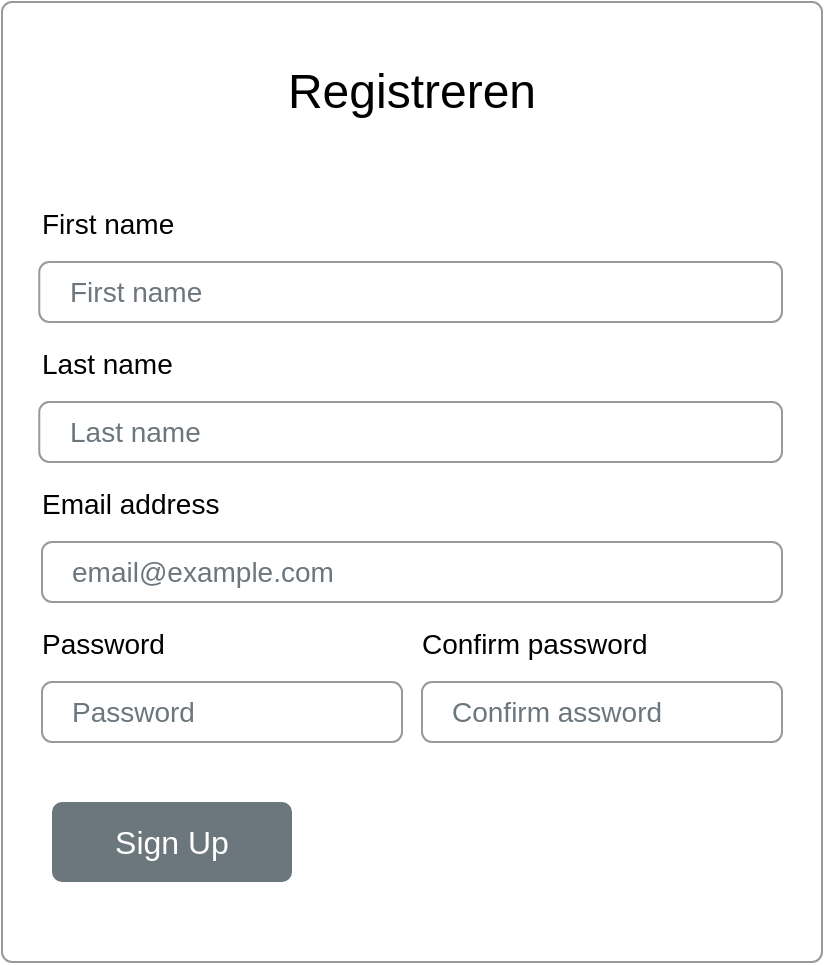 <mxfile version="15.4.0" type="github" pages="3">
  <diagram id="yf2nCXdOZgsfuE43VRPK" name="registreren">
    <mxGraphModel dx="1009" dy="626" grid="1" gridSize="10" guides="1" tooltips="1" connect="1" arrows="1" fold="1" page="1" pageScale="1" pageWidth="200" pageHeight="200" math="0" shadow="0">
      <root>
        <mxCell id="6iT8Z1Q4oTUnFoP1gFad-0" />
        <mxCell id="6iT8Z1Q4oTUnFoP1gFad-1" parent="6iT8Z1Q4oTUnFoP1gFad-0" />
        <mxCell id="6iT8Z1Q4oTUnFoP1gFad-70" value="" style="html=1;shadow=0;dashed=0;shape=mxgraph.bootstrap.rrect;rSize=5;fillColor=#ffffff;strokeColor=#999999;" vertex="1" parent="6iT8Z1Q4oTUnFoP1gFad-1">
          <mxGeometry x="295" y="60" width="410" height="480" as="geometry" />
        </mxCell>
        <mxCell id="6iT8Z1Q4oTUnFoP1gFad-71" value="Email address" style="fillColor=none;strokeColor=none;align=left;spacing=20;fontSize=14;" vertex="1" parent="6iT8Z1Q4oTUnFoP1gFad-70">
          <mxGeometry width="220" height="40" relative="1" as="geometry">
            <mxPoint y="230" as="offset" />
          </mxGeometry>
        </mxCell>
        <mxCell id="6iT8Z1Q4oTUnFoP1gFad-72" value="email@example.com" style="html=1;shadow=0;dashed=0;shape=mxgraph.bootstrap.rrect;rSize=5;fillColor=none;strokeColor=#999999;align=left;spacing=15;fontSize=14;fontColor=#6C767D;" vertex="1" parent="6iT8Z1Q4oTUnFoP1gFad-70">
          <mxGeometry width="370" height="30" relative="1" as="geometry">
            <mxPoint x="20" y="270" as="offset" />
          </mxGeometry>
        </mxCell>
        <mxCell id="6iT8Z1Q4oTUnFoP1gFad-73" value="Password" style="fillColor=none;strokeColor=none;align=left;spacing=20;fontSize=14;" vertex="1" parent="6iT8Z1Q4oTUnFoP1gFad-70">
          <mxGeometry width="220" height="40" relative="1" as="geometry">
            <mxPoint y="300" as="offset" />
          </mxGeometry>
        </mxCell>
        <mxCell id="6iT8Z1Q4oTUnFoP1gFad-74" value="Password" style="html=1;shadow=0;dashed=0;shape=mxgraph.bootstrap.rrect;rSize=5;fillColor=none;strokeColor=#999999;align=left;spacing=15;fontSize=14;fontColor=#6C767D;" vertex="1" parent="6iT8Z1Q4oTUnFoP1gFad-70">
          <mxGeometry width="180" height="30" relative="1" as="geometry">
            <mxPoint x="20" y="340" as="offset" />
          </mxGeometry>
        </mxCell>
        <mxCell id="6iT8Z1Q4oTUnFoP1gFad-79" value="First name" style="fillColor=none;strokeColor=none;align=left;spacing=20;fontSize=14;" vertex="1" parent="6iT8Z1Q4oTUnFoP1gFad-70">
          <mxGeometry y="90" width="410" height="40" as="geometry" />
        </mxCell>
        <mxCell id="6iT8Z1Q4oTUnFoP1gFad-80" value="First name" style="html=1;shadow=0;dashed=0;shape=mxgraph.bootstrap.rrect;rSize=5;fillColor=none;strokeColor=#999999;align=left;spacing=15;fontSize=14;fontColor=#6C767D;" vertex="1" parent="6iT8Z1Q4oTUnFoP1gFad-70">
          <mxGeometry x="18.64" y="130" width="371.36" height="30" as="geometry" />
        </mxCell>
        <mxCell id="6iT8Z1Q4oTUnFoP1gFad-81" value="Last name" style="fillColor=none;strokeColor=none;align=left;spacing=20;fontSize=14;" vertex="1" parent="6iT8Z1Q4oTUnFoP1gFad-70">
          <mxGeometry y="160" width="410" height="40" as="geometry" />
        </mxCell>
        <mxCell id="6iT8Z1Q4oTUnFoP1gFad-82" value="Last name" style="html=1;shadow=0;dashed=0;shape=mxgraph.bootstrap.rrect;rSize=5;fillColor=none;strokeColor=#999999;align=left;spacing=15;fontSize=14;fontColor=#6C767D;" vertex="1" parent="6iT8Z1Q4oTUnFoP1gFad-70">
          <mxGeometry x="18.64" y="200" width="371.36" height="30" as="geometry" />
        </mxCell>
        <mxCell id="6iT8Z1Q4oTUnFoP1gFad-96" value="Confirm password" style="fillColor=none;strokeColor=none;align=left;spacing=20;fontSize=14;" vertex="1" parent="6iT8Z1Q4oTUnFoP1gFad-70">
          <mxGeometry x="190" y="300" width="192.05" height="40" as="geometry" />
        </mxCell>
        <mxCell id="6iT8Z1Q4oTUnFoP1gFad-97" value="Confirm assword" style="html=1;shadow=0;dashed=0;shape=mxgraph.bootstrap.rrect;rSize=5;fillColor=none;strokeColor=#999999;align=left;spacing=15;fontSize=14;fontColor=#6C767D;" vertex="1" parent="6iT8Z1Q4oTUnFoP1gFad-70">
          <mxGeometry x="210" y="340" width="180" height="30" as="geometry" />
        </mxCell>
        <mxCell id="6iT8Z1Q4oTUnFoP1gFad-99" value="&lt;font style=&quot;font-size: 24px&quot;&gt;Registreren&lt;/font&gt;" style="text;html=1;strokeColor=none;fillColor=none;align=center;verticalAlign=middle;whiteSpace=wrap;rounded=0;" vertex="1" parent="6iT8Z1Q4oTUnFoP1gFad-70">
          <mxGeometry x="85" y="30" width="240" height="30" as="geometry" />
        </mxCell>
        <mxCell id="7eYXOLGoDQVvA2weS9_D-0" value="Sign Up" style="html=1;shadow=0;dashed=0;shape=mxgraph.bootstrap.rrect;rSize=5;strokeColor=none;strokeWidth=1;fillColor=#6C767D;fontColor=#FFFFFF;whiteSpace=wrap;align=center;verticalAlign=middle;spacingLeft=0;fontStyle=0;fontSize=16;spacing=5;" vertex="1" parent="6iT8Z1Q4oTUnFoP1gFad-70">
          <mxGeometry x="25" y="400" width="120" height="40" as="geometry" />
        </mxCell>
      </root>
    </mxGraphModel>
  </diagram>
  <diagram id="2X7Q7K5ZoZ5M9DGs3od9" name="De doelen">
    <mxGraphModel dx="1209" dy="626" grid="1" gridSize="10" guides="1" tooltips="1" connect="1" arrows="1" fold="1" page="1" pageScale="1" pageWidth="850" pageHeight="1100" math="0" shadow="0">
      <root>
        <mxCell id="7KY76TpivMg1tHrAV7CA-0" />
        <mxCell id="7KY76TpivMg1tHrAV7CA-1" parent="7KY76TpivMg1tHrAV7CA-0" />
        <mxCell id="rmOdgR5SzK75k0D113VH-0" value="&lt;b&gt;&lt;font style=&quot;font-size: 20px&quot;&gt;De doel title&lt;/font&gt;&lt;/b&gt;&lt;br&gt;&lt;br&gt;&lt;b&gt;De doel omschrijving:&lt;/b&gt;&lt;br&gt;This is a wider card with supporting text below as a natural lead-in to additional content. This content is a little bit longer." style="html=1;shadow=0;dashed=0;shape=mxgraph.bootstrap.rrect;rSize=5;strokeColor=#DFDFDF;html=1;whiteSpace=wrap;fillColor=#ffffff;fontColor=#000000;verticalAlign=top;align=left;spacing=20;spacingBottom=0;fontSize=14;spacingTop=160;" vertex="1" parent="7KY76TpivMg1tHrAV7CA-1">
          <mxGeometry width="260" height="370" relative="1" as="geometry">
            <mxPoint x="160" y="120" as="offset" />
          </mxGeometry>
        </mxCell>
        <mxCell id="rmOdgR5SzK75k0D113VH-1" value="Image" style="html=1;shadow=0;dashed=0;shape=mxgraph.bootstrap.topButton;rSize=5;perimeter=none;whiteSpace=wrap;fillColor=#868E96;strokeColor=#DFDFDF;fontColor=#DEE2E6;resizeWidth=1;fontSize=18;" vertex="1" parent="rmOdgR5SzK75k0D113VH-0">
          <mxGeometry width="260" height="160" relative="1" as="geometry" />
        </mxCell>
        <mxCell id="rmOdgR5SzK75k0D113VH-17" value="Meer informatie" style="html=1;shadow=0;dashed=0;shape=mxgraph.bootstrap.rrect;rSize=5;strokeColor=none;strokeWidth=1;fillColor=#6C767D;fontColor=#FFFFFF;whiteSpace=wrap;align=center;verticalAlign=middle;spacingLeft=0;fontStyle=0;fontSize=16;spacing=5;" vertex="1" parent="rmOdgR5SzK75k0D113VH-0">
          <mxGeometry x="20" y="318" width="120" height="40" as="geometry" />
        </mxCell>
        <mxCell id="rmOdgR5SzK75k0D113VH-3" value="&lt;b&gt;&lt;font style=&quot;font-size: 20px&quot;&gt;De doel title&lt;/font&gt;&lt;/b&gt;&lt;br&gt;&lt;br&gt;&lt;b&gt;De doel omschrijving:&lt;/b&gt;&lt;br&gt;&lt;span&gt;This is a wider card with supporting text below as a natural lead-in to additional content. This content is a little bit longer&lt;/span&gt;" style="html=1;shadow=0;dashed=0;shape=mxgraph.bootstrap.rrect;rSize=5;strokeColor=#DFDFDF;html=1;whiteSpace=wrap;fillColor=#ffffff;fontColor=#000000;verticalAlign=top;align=left;spacing=20;spacingBottom=0;fontSize=14;spacingTop=160;" vertex="1" parent="7KY76TpivMg1tHrAV7CA-1">
          <mxGeometry x="440" y="120" width="260" height="370" as="geometry" />
        </mxCell>
        <mxCell id="rmOdgR5SzK75k0D113VH-4" value="Image" style="html=1;shadow=0;dashed=0;shape=mxgraph.bootstrap.topButton;rSize=5;perimeter=none;whiteSpace=wrap;fillColor=#868E96;strokeColor=#DFDFDF;fontColor=#DEE2E6;resizeWidth=1;fontSize=18;" vertex="1" parent="rmOdgR5SzK75k0D113VH-3">
          <mxGeometry width="260" height="160" relative="1" as="geometry" />
        </mxCell>
        <mxCell id="rmOdgR5SzK75k0D113VH-19" value="Meer informatie" style="html=1;shadow=0;dashed=0;shape=mxgraph.bootstrap.rrect;rSize=5;strokeColor=none;strokeWidth=1;fillColor=#6C767D;fontColor=#FFFFFF;whiteSpace=wrap;align=center;verticalAlign=middle;spacingLeft=0;fontStyle=0;fontSize=16;spacing=5;" vertex="1" parent="rmOdgR5SzK75k0D113VH-3">
          <mxGeometry x="20" y="318" width="120" height="40" as="geometry" />
        </mxCell>
        <mxCell id="rmOdgR5SzK75k0D113VH-6" value="&lt;b&gt;&lt;font style=&quot;font-size: 20px&quot;&gt;De doel title&lt;/font&gt;&lt;/b&gt;&lt;br&gt;&lt;br&gt;&lt;b&gt;De doel omschrijving:&lt;/b&gt;&lt;br&gt;&lt;span&gt;This is a wider card with supporting text below as a natural lead-in to additional content. This content is a little bit longer&lt;/span&gt;" style="html=1;shadow=0;dashed=0;shape=mxgraph.bootstrap.rrect;rSize=5;strokeColor=#DFDFDF;html=1;whiteSpace=wrap;fillColor=#ffffff;fontColor=#000000;verticalAlign=top;align=left;spacing=20;spacingBottom=0;fontSize=14;spacingTop=160;" vertex="1" parent="7KY76TpivMg1tHrAV7CA-1">
          <mxGeometry x="720" y="120" width="260" height="370" as="geometry" />
        </mxCell>
        <mxCell id="rmOdgR5SzK75k0D113VH-7" value="Image" style="html=1;shadow=0;dashed=0;shape=mxgraph.bootstrap.topButton;rSize=5;perimeter=none;whiteSpace=wrap;fillColor=#868E96;strokeColor=#DFDFDF;fontColor=#DEE2E6;resizeWidth=1;fontSize=18;" vertex="1" parent="rmOdgR5SzK75k0D113VH-6">
          <mxGeometry width="260" height="160" relative="1" as="geometry" />
        </mxCell>
        <mxCell id="rmOdgR5SzK75k0D113VH-18" value="Meer informatie" style="html=1;shadow=0;dashed=0;shape=mxgraph.bootstrap.rrect;rSize=5;strokeColor=none;strokeWidth=1;fillColor=#6C767D;fontColor=#FFFFFF;whiteSpace=wrap;align=center;verticalAlign=middle;spacingLeft=0;fontStyle=0;fontSize=16;spacing=5;" vertex="1" parent="rmOdgR5SzK75k0D113VH-6">
          <mxGeometry x="20" y="318" width="120" height="40" as="geometry" />
        </mxCell>
        <mxCell id="rmOdgR5SzK75k0D113VH-12" value="&lt;blockquote style=&quot;margin: 0 0 0 40px ; border: none ; padding: 0px&quot;&gt;&lt;blockquote style=&quot;margin: 0 0 0 40px ; border: none ; padding: 0px&quot;&gt;&lt;blockquote style=&quot;margin: 0 0 0 40px ; border: none ; padding: 0px&quot;&gt;&lt;/blockquote&gt;&lt;/blockquote&gt;&lt;/blockquote&gt;&lt;blockquote style=&quot;margin: 0 0 0 40px ; border: none ; padding: 0px&quot;&gt;&lt;blockquote style=&quot;margin: 0 0 0 40px ; border: none ; padding: 0px&quot;&gt;&lt;blockquote style=&quot;margin: 0 0 0 40px ; border: none ; padding: 0px&quot;&gt;&lt;b&gt;&lt;font style=&quot;font-size: 20px&quot;&gt;De doel title&lt;/font&gt;&lt;/b&gt;&lt;/blockquote&gt;&lt;blockquote style=&quot;margin: 0 0 0 40px ; border: none ; padding: 0px&quot;&gt;&lt;b&gt;&lt;font style=&quot;font-size: 20px&quot;&gt;&lt;br&gt;&lt;/font&gt;&lt;/b&gt;&lt;/blockquote&gt;&lt;/blockquote&gt;&lt;/blockquote&gt;&lt;blockquote style=&quot;margin: 0 0 0 40px ; border: none ; padding: 0px&quot;&gt;&lt;blockquote style=&quot;margin: 0 0 0 40px ; border: none ; padding: 0px&quot;&gt;&lt;blockquote style=&quot;margin: 0 0 0 40px ; border: none ; padding: 0px&quot;&gt;This is a wider card with supporting text below as a natural lead-in to additional content. This content is a little bit longer.&lt;span&gt;This is a wider card with supporting text below as a natural lead-in to additional content. This content is a little bit longer&lt;/span&gt;&lt;/blockquote&gt;&lt;/blockquote&gt;&lt;/blockquote&gt;&lt;br&gt;&lt;blockquote style=&quot;margin: 0 0 0 40px ; border: none ; padding: 0px&quot;&gt;&lt;blockquote style=&quot;margin: 0 0 0 40px ; border: none ; padding: 0px&quot;&gt;&lt;blockquote style=&quot;margin: 0 0 0 40px ; border: none ; padding: 0px&quot;&gt;&lt;br&gt;&lt;/blockquote&gt;&lt;/blockquote&gt;&lt;/blockquote&gt;" style="html=1;shadow=0;dashed=0;shape=mxgraph.bootstrap.rrect;rSize=5;strokeColor=#DFDFDF;html=1;whiteSpace=wrap;fillColor=#ffffff;fontColor=#000000;verticalAlign=top;align=left;spacing=20;fontSize=14;spacingLeft=170;" vertex="1" parent="7KY76TpivMg1tHrAV7CA-1">
          <mxGeometry x="160" y="550" width="820" height="240" as="geometry" />
        </mxCell>
        <mxCell id="rmOdgR5SzK75k0D113VH-13" value="Image" style="html=1;shadow=0;dashed=0;shape=mxgraph.bootstrap.leftButton;rSize=5;perimeter=none;whiteSpace=wrap;fillColor=#868E96;strokeColor=#DFDFDF;fontColor=#DEE2E6;resizeWidth=1;fontSize=18;" vertex="1" parent="rmOdgR5SzK75k0D113VH-12">
          <mxGeometry width="260" height="240" relative="1" as="geometry" />
        </mxCell>
        <mxCell id="rmOdgR5SzK75k0D113VH-20" value="Doneren" style="html=1;shadow=0;dashed=0;shape=mxgraph.bootstrap.rrect;rSize=5;strokeColor=none;strokeWidth=1;fillColor=#6C767D;fontColor=#FFFFFF;whiteSpace=wrap;align=center;verticalAlign=middle;spacingLeft=0;fontStyle=0;fontSize=16;spacing=5;" vertex="1" parent="rmOdgR5SzK75k0D113VH-12">
          <mxGeometry x="310" y="170" width="120" height="40" as="geometry" />
        </mxCell>
        <mxCell id="rmOdgR5SzK75k0D113VH-16" value="" style="shape=callout;whiteSpace=wrap;html=1;perimeter=calloutPerimeter;fillColor=#868E96;direction=west;strokeWidth=0;" vertex="1" parent="7KY76TpivMg1tHrAV7CA-1">
          <mxGeometry x="160" y="520" width="120" height="30" as="geometry" />
        </mxCell>
      </root>
    </mxGraphModel>
  </diagram>
  <diagram id="bH6HPtyOKfNth4CWuhEE" name="Page-1">
    <mxGraphModel dx="1209" dy="626" grid="1" gridSize="10" guides="1" tooltips="1" connect="1" arrows="1" fold="1" page="1" pageScale="1" pageWidth="850" pageHeight="1100" math="0" shadow="0">
      <root>
        <mxCell id="0" />
        <mxCell id="1" parent="0" />
        <mxCell id="EuOyLQBPjb0FRXOPKydf-4" value="User" style="shape=table;startSize=30;container=1;collapsible=1;childLayout=tableLayout;fixedRows=1;rowLines=0;fontStyle=1;align=center;resizeLast=1;fillColor=#21C0A5;strokeColor=#006658;fontColor=#FFFFFF;" parent="1" vertex="1">
          <mxGeometry x="80" y="120" width="200" height="200" as="geometry" />
        </mxCell>
        <mxCell id="EuOyLQBPjb0FRXOPKydf-5" value="" style="shape=partialRectangle;collapsible=0;dropTarget=0;pointerEvents=0;fillColor=none;top=0;left=0;bottom=1;right=0;points=[[0,0.5],[1,0.5]];portConstraint=eastwest;strokeColor=#006658;fontColor=#5C5C5C;" parent="EuOyLQBPjb0FRXOPKydf-4" vertex="1">
          <mxGeometry y="30" width="200" height="30" as="geometry" />
        </mxCell>
        <mxCell id="EuOyLQBPjb0FRXOPKydf-6" value="PK" style="shape=partialRectangle;connectable=0;fillColor=none;top=0;left=0;bottom=0;right=0;fontStyle=1;overflow=hidden;strokeColor=#006658;fontColor=#FF0000;" parent="EuOyLQBPjb0FRXOPKydf-5" vertex="1">
          <mxGeometry width="30" height="30" as="geometry">
            <mxRectangle width="30" height="30" as="alternateBounds" />
          </mxGeometry>
        </mxCell>
        <mxCell id="EuOyLQBPjb0FRXOPKydf-7" value="id int(11)" style="shape=partialRectangle;connectable=0;fillColor=none;top=0;left=0;bottom=0;right=0;align=left;spacingLeft=6;fontStyle=5;overflow=hidden;strokeColor=#006658;fontColor=#5C5C5C;" parent="EuOyLQBPjb0FRXOPKydf-5" vertex="1">
          <mxGeometry x="30" width="170" height="30" as="geometry">
            <mxRectangle width="170" height="30" as="alternateBounds" />
          </mxGeometry>
        </mxCell>
        <mxCell id="EuOyLQBPjb0FRXOPKydf-8" value="" style="shape=partialRectangle;collapsible=0;dropTarget=0;pointerEvents=0;fillColor=none;top=0;left=0;bottom=0;right=0;points=[[0,0.5],[1,0.5]];portConstraint=eastwest;strokeColor=#006658;fontColor=#5C5C5C;" parent="EuOyLQBPjb0FRXOPKydf-4" vertex="1">
          <mxGeometry y="60" width="200" height="30" as="geometry" />
        </mxCell>
        <mxCell id="EuOyLQBPjb0FRXOPKydf-9" value="" style="shape=partialRectangle;connectable=0;fillColor=none;top=0;left=0;bottom=0;right=0;editable=1;overflow=hidden;strokeColor=#006658;fontColor=#5C5C5C;" parent="EuOyLQBPjb0FRXOPKydf-8" vertex="1">
          <mxGeometry width="30" height="30" as="geometry">
            <mxRectangle width="30" height="30" as="alternateBounds" />
          </mxGeometry>
        </mxCell>
        <mxCell id="EuOyLQBPjb0FRXOPKydf-10" value="user_name varchar(255)" style="shape=partialRectangle;connectable=0;fillColor=none;top=0;left=0;bottom=0;right=0;align=left;spacingLeft=6;overflow=hidden;strokeColor=#006658;fontColor=#5C5C5C;" parent="EuOyLQBPjb0FRXOPKydf-8" vertex="1">
          <mxGeometry x="30" width="170" height="30" as="geometry">
            <mxRectangle width="170" height="30" as="alternateBounds" />
          </mxGeometry>
        </mxCell>
        <mxCell id="EuOyLQBPjb0FRXOPKydf-34" value="" style="shape=partialRectangle;collapsible=0;dropTarget=0;pointerEvents=0;fillColor=none;top=0;left=0;bottom=0;right=0;points=[[0,0.5],[1,0.5]];portConstraint=eastwest;strokeColor=#006658;fontColor=#5C5C5C;" parent="EuOyLQBPjb0FRXOPKydf-4" vertex="1">
          <mxGeometry y="90" width="200" height="30" as="geometry" />
        </mxCell>
        <mxCell id="EuOyLQBPjb0FRXOPKydf-35" value="" style="shape=partialRectangle;connectable=0;fillColor=none;top=0;left=0;bottom=0;right=0;editable=1;overflow=hidden;strokeColor=#006658;fontColor=#5C5C5C;" parent="EuOyLQBPjb0FRXOPKydf-34" vertex="1">
          <mxGeometry width="30" height="30" as="geometry">
            <mxRectangle width="30" height="30" as="alternateBounds" />
          </mxGeometry>
        </mxCell>
        <mxCell id="EuOyLQBPjb0FRXOPKydf-36" value="user_name varchar(255)" style="shape=partialRectangle;connectable=0;fillColor=none;top=0;left=0;bottom=0;right=0;align=left;spacingLeft=6;overflow=hidden;strokeColor=#006658;fontColor=#5C5C5C;" parent="EuOyLQBPjb0FRXOPKydf-34" vertex="1">
          <mxGeometry x="30" width="170" height="30" as="geometry">
            <mxRectangle width="170" height="30" as="alternateBounds" />
          </mxGeometry>
        </mxCell>
        <mxCell id="EuOyLQBPjb0FRXOPKydf-11" value="" style="shape=partialRectangle;collapsible=0;dropTarget=0;pointerEvents=0;fillColor=none;top=0;left=0;bottom=0;right=0;points=[[0,0.5],[1,0.5]];portConstraint=eastwest;strokeColor=#006658;fontColor=#5C5C5C;" parent="EuOyLQBPjb0FRXOPKydf-4" vertex="1">
          <mxGeometry y="120" width="200" height="30" as="geometry" />
        </mxCell>
        <mxCell id="EuOyLQBPjb0FRXOPKydf-12" value="" style="shape=partialRectangle;connectable=0;fillColor=none;top=0;left=0;bottom=0;right=0;editable=1;overflow=hidden;strokeColor=#006658;fontColor=#5C5C5C;" parent="EuOyLQBPjb0FRXOPKydf-11" vertex="1">
          <mxGeometry width="30" height="30" as="geometry">
            <mxRectangle width="30" height="30" as="alternateBounds" />
          </mxGeometry>
        </mxCell>
        <mxCell id="EuOyLQBPjb0FRXOPKydf-13" value="email_addres varchar(255)" style="shape=partialRectangle;connectable=0;fillColor=none;top=0;left=0;bottom=0;right=0;align=left;spacingLeft=6;overflow=hidden;strokeColor=#006658;fontColor=#5C5C5C;" parent="EuOyLQBPjb0FRXOPKydf-11" vertex="1">
          <mxGeometry x="30" width="170" height="30" as="geometry">
            <mxRectangle width="170" height="30" as="alternateBounds" />
          </mxGeometry>
        </mxCell>
        <mxCell id="EuOyLQBPjb0FRXOPKydf-14" value="" style="shape=partialRectangle;collapsible=0;dropTarget=0;pointerEvents=0;fillColor=none;top=0;left=0;bottom=0;right=0;points=[[0,0.5],[1,0.5]];portConstraint=eastwest;strokeColor=#006658;fontColor=#5C5C5C;" parent="EuOyLQBPjb0FRXOPKydf-4" vertex="1">
          <mxGeometry y="150" width="200" height="30" as="geometry" />
        </mxCell>
        <mxCell id="EuOyLQBPjb0FRXOPKydf-15" value="" style="shape=partialRectangle;connectable=0;fillColor=none;top=0;left=0;bottom=0;right=0;editable=1;overflow=hidden;strokeColor=#006658;fontColor=#5C5C5C;" parent="EuOyLQBPjb0FRXOPKydf-14" vertex="1">
          <mxGeometry width="30" height="30" as="geometry">
            <mxRectangle width="30" height="30" as="alternateBounds" />
          </mxGeometry>
        </mxCell>
        <mxCell id="EuOyLQBPjb0FRXOPKydf-16" value="password varchar(10)" style="shape=partialRectangle;connectable=0;fillColor=none;top=0;left=0;bottom=0;right=0;align=left;spacingLeft=6;overflow=hidden;strokeColor=#006658;fontColor=#5C5C5C;" parent="EuOyLQBPjb0FRXOPKydf-14" vertex="1">
          <mxGeometry x="30" width="170" height="30" as="geometry">
            <mxRectangle width="170" height="30" as="alternateBounds" />
          </mxGeometry>
        </mxCell>
        <mxCell id="EuOyLQBPjb0FRXOPKydf-17" value="periode" style="shape=table;startSize=30;container=1;collapsible=1;childLayout=tableLayout;fixedRows=1;rowLines=0;fontStyle=1;align=center;resizeLast=1;fillColor=#21C0A5;strokeColor=#006658;fontColor=#FFFFFF;" parent="1" vertex="1">
          <mxGeometry x="600" y="120" width="180" height="260" as="geometry" />
        </mxCell>
        <mxCell id="EuOyLQBPjb0FRXOPKydf-18" value="" style="shape=partialRectangle;collapsible=0;dropTarget=0;pointerEvents=0;fillColor=none;top=0;left=0;bottom=1;right=0;points=[[0,0.5],[1,0.5]];portConstraint=eastwest;strokeColor=#006658;fontColor=#5C5C5C;" parent="EuOyLQBPjb0FRXOPKydf-17" vertex="1">
          <mxGeometry y="30" width="180" height="30" as="geometry" />
        </mxCell>
        <mxCell id="EuOyLQBPjb0FRXOPKydf-19" value="PK" style="shape=partialRectangle;connectable=0;fillColor=none;top=0;left=0;bottom=0;right=0;fontStyle=1;overflow=hidden;strokeColor=#006658;fontColor=#FF0000;" parent="EuOyLQBPjb0FRXOPKydf-18" vertex="1">
          <mxGeometry width="30" height="30" as="geometry">
            <mxRectangle width="30" height="30" as="alternateBounds" />
          </mxGeometry>
        </mxCell>
        <mxCell id="EuOyLQBPjb0FRXOPKydf-20" value="id int(11)" style="shape=partialRectangle;connectable=0;fillColor=none;top=0;left=0;bottom=0;right=0;align=left;spacingLeft=6;fontStyle=5;overflow=hidden;strokeColor=#006658;fontColor=#5C5C5C;" parent="EuOyLQBPjb0FRXOPKydf-18" vertex="1">
          <mxGeometry x="30" width="150" height="30" as="geometry">
            <mxRectangle width="150" height="30" as="alternateBounds" />
          </mxGeometry>
        </mxCell>
        <mxCell id="EuOyLQBPjb0FRXOPKydf-21" value="" style="shape=partialRectangle;collapsible=0;dropTarget=0;pointerEvents=0;fillColor=none;top=0;left=0;bottom=0;right=0;points=[[0,0.5],[1,0.5]];portConstraint=eastwest;strokeColor=#006658;fontColor=#5C5C5C;" parent="EuOyLQBPjb0FRXOPKydf-17" vertex="1">
          <mxGeometry y="60" width="180" height="30" as="geometry" />
        </mxCell>
        <mxCell id="EuOyLQBPjb0FRXOPKydf-22" value="" style="shape=partialRectangle;connectable=0;fillColor=none;top=0;left=0;bottom=0;right=0;editable=1;overflow=hidden;strokeColor=#006658;fontColor=#5C5C5C;" parent="EuOyLQBPjb0FRXOPKydf-21" vertex="1">
          <mxGeometry width="30" height="30" as="geometry">
            <mxRectangle width="30" height="30" as="alternateBounds" />
          </mxGeometry>
        </mxCell>
        <mxCell id="EuOyLQBPjb0FRXOPKydf-23" value="periode_id int(11)" style="shape=partialRectangle;connectable=0;fillColor=none;top=0;left=0;bottom=0;right=0;align=left;spacingLeft=6;overflow=hidden;strokeColor=#006658;fontColor=#5C5C5C;" parent="EuOyLQBPjb0FRXOPKydf-21" vertex="1">
          <mxGeometry x="30" width="150" height="30" as="geometry">
            <mxRectangle width="150" height="30" as="alternateBounds" />
          </mxGeometry>
        </mxCell>
        <mxCell id="EuOyLQBPjb0FRXOPKydf-104" value="" style="shape=partialRectangle;collapsible=0;dropTarget=0;pointerEvents=0;fillColor=none;top=0;left=0;bottom=0;right=0;points=[[0,0.5],[1,0.5]];portConstraint=eastwest;strokeColor=#006658;fontColor=#5C5C5C;" parent="EuOyLQBPjb0FRXOPKydf-17" vertex="1">
          <mxGeometry y="90" width="180" height="30" as="geometry" />
        </mxCell>
        <mxCell id="EuOyLQBPjb0FRXOPKydf-105" value="" style="shape=partialRectangle;connectable=0;fillColor=none;top=0;left=0;bottom=0;right=0;editable=1;overflow=hidden;strokeColor=#006658;fontColor=#5C5C5C;" parent="EuOyLQBPjb0FRXOPKydf-104" vertex="1">
          <mxGeometry width="30" height="30" as="geometry">
            <mxRectangle width="30" height="30" as="alternateBounds" />
          </mxGeometry>
        </mxCell>
        <mxCell id="EuOyLQBPjb0FRXOPKydf-106" value="maandelijk int(2)" style="shape=partialRectangle;connectable=0;fillColor=none;top=0;left=0;bottom=0;right=0;align=left;spacingLeft=6;overflow=hidden;strokeColor=#006658;fontColor=#5C5C5C;" parent="EuOyLQBPjb0FRXOPKydf-104" vertex="1">
          <mxGeometry x="30" width="150" height="30" as="geometry">
            <mxRectangle width="150" height="30" as="alternateBounds" />
          </mxGeometry>
        </mxCell>
        <mxCell id="EuOyLQBPjb0FRXOPKydf-24" value="" style="shape=partialRectangle;collapsible=0;dropTarget=0;pointerEvents=0;fillColor=none;top=0;left=0;bottom=0;right=0;points=[[0,0.5],[1,0.5]];portConstraint=eastwest;strokeColor=#006658;fontColor=#5C5C5C;" parent="EuOyLQBPjb0FRXOPKydf-17" vertex="1">
          <mxGeometry y="120" width="180" height="30" as="geometry" />
        </mxCell>
        <mxCell id="EuOyLQBPjb0FRXOPKydf-25" value="" style="shape=partialRectangle;connectable=0;fillColor=none;top=0;left=0;bottom=0;right=0;editable=1;overflow=hidden;strokeColor=#006658;fontColor=#5C5C5C;" parent="EuOyLQBPjb0FRXOPKydf-24" vertex="1">
          <mxGeometry width="30" height="30" as="geometry">
            <mxRectangle width="30" height="30" as="alternateBounds" />
          </mxGeometry>
        </mxCell>
        <mxCell id="EuOyLQBPjb0FRXOPKydf-26" value="jaardelijk int(2)" style="shape=partialRectangle;connectable=0;fillColor=none;top=0;left=0;bottom=0;right=0;align=left;spacingLeft=6;overflow=hidden;strokeColor=#006658;fontColor=#5C5C5C;" parent="EuOyLQBPjb0FRXOPKydf-24" vertex="1">
          <mxGeometry x="30" width="150" height="30" as="geometry">
            <mxRectangle width="150" height="30" as="alternateBounds" />
          </mxGeometry>
        </mxCell>
        <mxCell id="EuOyLQBPjb0FRXOPKydf-27" value="" style="shape=partialRectangle;collapsible=0;dropTarget=0;pointerEvents=0;fillColor=none;top=0;left=0;bottom=0;right=0;points=[[0,0.5],[1,0.5]];portConstraint=eastwest;strokeColor=#006658;fontColor=#5C5C5C;" parent="EuOyLQBPjb0FRXOPKydf-17" vertex="1">
          <mxGeometry y="150" width="180" height="30" as="geometry" />
        </mxCell>
        <mxCell id="EuOyLQBPjb0FRXOPKydf-28" value="" style="shape=partialRectangle;connectable=0;fillColor=none;top=0;left=0;bottom=0;right=0;editable=1;overflow=hidden;strokeColor=#006658;fontColor=#5C5C5C;" parent="EuOyLQBPjb0FRXOPKydf-27" vertex="1">
          <mxGeometry width="30" height="30" as="geometry">
            <mxRectangle width="30" height="30" as="alternateBounds" />
          </mxGeometry>
        </mxCell>
        <mxCell id="EuOyLQBPjb0FRXOPKydf-29" value="eenmalig int(2)" style="shape=partialRectangle;connectable=0;fillColor=none;top=0;left=0;bottom=0;right=0;align=left;spacingLeft=6;overflow=hidden;strokeColor=#006658;fontColor=#5C5C5C;" parent="EuOyLQBPjb0FRXOPKydf-27" vertex="1">
          <mxGeometry x="30" width="150" height="30" as="geometry">
            <mxRectangle width="150" height="30" as="alternateBounds" />
          </mxGeometry>
        </mxCell>
        <mxCell id="EuOyLQBPjb0FRXOPKydf-54" value="Donaties" style="shape=table;startSize=30;container=1;collapsible=1;childLayout=tableLayout;fixedRows=1;rowLines=0;fontStyle=1;align=center;resizeLast=1;fillColor=#21C0A5;strokeColor=#006658;fontColor=#FFFFFF;" parent="1" vertex="1">
          <mxGeometry x="570" y="420" width="220" height="180" as="geometry" />
        </mxCell>
        <mxCell id="EuOyLQBPjb0FRXOPKydf-55" value="" style="shape=partialRectangle;collapsible=0;dropTarget=0;pointerEvents=0;fillColor=none;top=0;left=0;bottom=1;right=0;points=[[0,0.5],[1,0.5]];portConstraint=eastwest;strokeColor=#006658;fontColor=#5C5C5C;" parent="EuOyLQBPjb0FRXOPKydf-54" vertex="1">
          <mxGeometry y="30" width="220" height="30" as="geometry" />
        </mxCell>
        <mxCell id="EuOyLQBPjb0FRXOPKydf-56" value="PK" style="shape=partialRectangle;connectable=0;fillColor=none;top=0;left=0;bottom=0;right=0;fontStyle=1;overflow=hidden;strokeColor=#006658;fontColor=#FF0000;" parent="EuOyLQBPjb0FRXOPKydf-55" vertex="1">
          <mxGeometry width="30" height="30" as="geometry">
            <mxRectangle width="30" height="30" as="alternateBounds" />
          </mxGeometry>
        </mxCell>
        <mxCell id="EuOyLQBPjb0FRXOPKydf-57" value="id int(11)" style="shape=partialRectangle;connectable=0;fillColor=none;top=0;left=0;bottom=0;right=0;align=left;spacingLeft=6;fontStyle=5;overflow=hidden;strokeColor=#006658;fontColor=#5C5C5C;" parent="EuOyLQBPjb0FRXOPKydf-55" vertex="1">
          <mxGeometry x="30" width="190" height="30" as="geometry">
            <mxRectangle width="190" height="30" as="alternateBounds" />
          </mxGeometry>
        </mxCell>
        <mxCell id="EuOyLQBPjb0FRXOPKydf-58" value="" style="shape=partialRectangle;collapsible=0;dropTarget=0;pointerEvents=0;fillColor=none;top=0;left=0;bottom=0;right=0;points=[[0,0.5],[1,0.5]];portConstraint=eastwest;strokeColor=#006658;fontColor=#5C5C5C;" parent="EuOyLQBPjb0FRXOPKydf-54" vertex="1">
          <mxGeometry y="60" width="220" height="30" as="geometry" />
        </mxCell>
        <mxCell id="EuOyLQBPjb0FRXOPKydf-59" value="" style="shape=partialRectangle;connectable=0;fillColor=none;top=0;left=0;bottom=0;right=0;editable=1;overflow=hidden;strokeColor=#006658;fontColor=#5C5C5C;" parent="EuOyLQBPjb0FRXOPKydf-58" vertex="1">
          <mxGeometry width="30" height="30" as="geometry">
            <mxRectangle width="30" height="30" as="alternateBounds" />
          </mxGeometry>
        </mxCell>
        <mxCell id="EuOyLQBPjb0FRXOPKydf-60" value="donaties_name varchar(255)" style="shape=partialRectangle;connectable=0;fillColor=none;top=0;left=0;bottom=0;right=0;align=left;spacingLeft=6;overflow=hidden;strokeColor=#006658;fontColor=#5C5C5C;" parent="EuOyLQBPjb0FRXOPKydf-58" vertex="1">
          <mxGeometry x="30" width="190" height="30" as="geometry">
            <mxRectangle width="190" height="30" as="alternateBounds" />
          </mxGeometry>
        </mxCell>
        <mxCell id="EuOyLQBPjb0FRXOPKydf-61" value="" style="shape=partialRectangle;collapsible=0;dropTarget=0;pointerEvents=0;fillColor=none;top=0;left=0;bottom=0;right=0;points=[[0,0.5],[1,0.5]];portConstraint=eastwest;strokeColor=#006658;fontColor=#5C5C5C;" parent="EuOyLQBPjb0FRXOPKydf-54" vertex="1">
          <mxGeometry y="90" width="220" height="30" as="geometry" />
        </mxCell>
        <mxCell id="EuOyLQBPjb0FRXOPKydf-62" value="" style="shape=partialRectangle;connectable=0;fillColor=none;top=0;left=0;bottom=0;right=0;editable=1;overflow=hidden;strokeColor=#006658;fontColor=#5C5C5C;" parent="EuOyLQBPjb0FRXOPKydf-61" vertex="1">
          <mxGeometry width="30" height="30" as="geometry">
            <mxRectangle width="30" height="30" as="alternateBounds" />
          </mxGeometry>
        </mxCell>
        <mxCell id="EuOyLQBPjb0FRXOPKydf-63" value="donaties_description varchar(255)" style="shape=partialRectangle;connectable=0;fillColor=none;top=0;left=0;bottom=0;right=0;align=left;spacingLeft=6;overflow=hidden;strokeColor=#006658;fontColor=#5C5C5C;" parent="EuOyLQBPjb0FRXOPKydf-61" vertex="1">
          <mxGeometry x="30" width="190" height="30" as="geometry">
            <mxRectangle width="190" height="30" as="alternateBounds" />
          </mxGeometry>
        </mxCell>
        <mxCell id="EuOyLQBPjb0FRXOPKydf-64" value="" style="shape=partialRectangle;collapsible=0;dropTarget=0;pointerEvents=0;fillColor=none;top=0;left=0;bottom=0;right=0;points=[[0,0.5],[1,0.5]];portConstraint=eastwest;strokeColor=#006658;fontColor=#5C5C5C;" parent="EuOyLQBPjb0FRXOPKydf-54" vertex="1">
          <mxGeometry y="120" width="220" height="30" as="geometry" />
        </mxCell>
        <mxCell id="EuOyLQBPjb0FRXOPKydf-65" value="" style="shape=partialRectangle;connectable=0;fillColor=none;top=0;left=0;bottom=0;right=0;editable=1;overflow=hidden;strokeColor=#006658;fontColor=#5C5C5C;" parent="EuOyLQBPjb0FRXOPKydf-64" vertex="1">
          <mxGeometry width="30" height="30" as="geometry">
            <mxRectangle width="30" height="30" as="alternateBounds" />
          </mxGeometry>
        </mxCell>
        <mxCell id="EuOyLQBPjb0FRXOPKydf-66" value="" style="shape=partialRectangle;connectable=0;fillColor=none;top=0;left=0;bottom=0;right=0;align=left;spacingLeft=6;overflow=hidden;strokeColor=#006658;fontColor=#5C5C5C;" parent="EuOyLQBPjb0FRXOPKydf-64" vertex="1">
          <mxGeometry x="30" width="190" height="30" as="geometry">
            <mxRectangle width="190" height="30" as="alternateBounds" />
          </mxGeometry>
        </mxCell>
        <mxCell id="EuOyLQBPjb0FRXOPKydf-67" value="" style="shape=partialRectangle;collapsible=0;dropTarget=0;pointerEvents=0;fillColor=none;top=0;left=0;bottom=0;right=0;points=[[0,0.5],[1,0.5]];portConstraint=eastwest;strokeColor=#006658;fontColor=#5C5C5C;" parent="EuOyLQBPjb0FRXOPKydf-54" vertex="1">
          <mxGeometry y="150" width="220" height="30" as="geometry" />
        </mxCell>
        <mxCell id="EuOyLQBPjb0FRXOPKydf-68" value="" style="shape=partialRectangle;connectable=0;fillColor=none;top=0;left=0;bottom=0;right=0;editable=1;overflow=hidden;strokeColor=#006658;fontColor=#5C5C5C;" parent="EuOyLQBPjb0FRXOPKydf-67" vertex="1">
          <mxGeometry width="30" height="30" as="geometry">
            <mxRectangle width="30" height="30" as="alternateBounds" />
          </mxGeometry>
        </mxCell>
        <mxCell id="EuOyLQBPjb0FRXOPKydf-69" value="" style="shape=partialRectangle;connectable=0;fillColor=none;top=0;left=0;bottom=0;right=0;align=left;spacingLeft=6;overflow=hidden;strokeColor=#006658;fontColor=#5C5C5C;" parent="EuOyLQBPjb0FRXOPKydf-67" vertex="1">
          <mxGeometry x="30" width="190" height="30" as="geometry">
            <mxRectangle width="190" height="30" as="alternateBounds" />
          </mxGeometry>
        </mxCell>
        <mxCell id="EuOyLQBPjb0FRXOPKydf-72" value="Bedrag" style="shape=table;startSize=30;container=1;collapsible=1;childLayout=tableLayout;fixedRows=1;rowLines=0;fontStyle=1;align=center;resizeLast=1;fillColor=#21C0A5;strokeColor=#006658;fontColor=#FFFFFF;" parent="1" vertex="1">
          <mxGeometry x="60" y="700" width="180" height="210" as="geometry" />
        </mxCell>
        <mxCell id="EuOyLQBPjb0FRXOPKydf-73" value="" style="shape=partialRectangle;collapsible=0;dropTarget=0;pointerEvents=0;fillColor=none;top=0;left=0;bottom=1;right=0;points=[[0,0.5],[1,0.5]];portConstraint=eastwest;strokeColor=#006658;fontColor=#5C5C5C;" parent="EuOyLQBPjb0FRXOPKydf-72" vertex="1">
          <mxGeometry y="30" width="180" height="30" as="geometry" />
        </mxCell>
        <mxCell id="EuOyLQBPjb0FRXOPKydf-74" value="PK" style="shape=partialRectangle;connectable=0;fillColor=none;top=0;left=0;bottom=0;right=0;fontStyle=1;overflow=hidden;strokeColor=#006658;fontColor=#FF0000;" parent="EuOyLQBPjb0FRXOPKydf-73" vertex="1">
          <mxGeometry width="30" height="30" as="geometry">
            <mxRectangle width="30" height="30" as="alternateBounds" />
          </mxGeometry>
        </mxCell>
        <mxCell id="EuOyLQBPjb0FRXOPKydf-75" value="id int(11)" style="shape=partialRectangle;connectable=0;fillColor=none;top=0;left=0;bottom=0;right=0;align=left;spacingLeft=6;fontStyle=5;overflow=hidden;strokeColor=#006658;fontColor=#5C5C5C;" parent="EuOyLQBPjb0FRXOPKydf-73" vertex="1">
          <mxGeometry x="30" width="150" height="30" as="geometry">
            <mxRectangle width="150" height="30" as="alternateBounds" />
          </mxGeometry>
        </mxCell>
        <mxCell id="IVcBj2CVON5tVDyrEQO2-19" value="" style="shape=partialRectangle;collapsible=0;dropTarget=0;pointerEvents=0;fillColor=none;top=0;left=0;bottom=0;right=0;points=[[0,0.5],[1,0.5]];portConstraint=eastwest;strokeColor=#006658;fontColor=#5C5C5C;" parent="EuOyLQBPjb0FRXOPKydf-72" vertex="1">
          <mxGeometry y="60" width="180" height="30" as="geometry" />
        </mxCell>
        <mxCell id="IVcBj2CVON5tVDyrEQO2-20" value="" style="shape=partialRectangle;connectable=0;fillColor=none;top=0;left=0;bottom=0;right=0;editable=1;overflow=hidden;strokeColor=#006658;fontColor=#5C5C5C;" parent="IVcBj2CVON5tVDyrEQO2-19" vertex="1">
          <mxGeometry width="30" height="30" as="geometry">
            <mxRectangle width="30" height="30" as="alternateBounds" />
          </mxGeometry>
        </mxCell>
        <mxCell id="IVcBj2CVON5tVDyrEQO2-21" value="total_bedrag" style="shape=partialRectangle;connectable=0;fillColor=none;top=0;left=0;bottom=0;right=0;align=left;spacingLeft=6;overflow=hidden;strokeColor=#006658;fontColor=#5C5C5C;" parent="IVcBj2CVON5tVDyrEQO2-19" vertex="1">
          <mxGeometry x="30" width="150" height="30" as="geometry">
            <mxRectangle width="150" height="30" as="alternateBounds" />
          </mxGeometry>
        </mxCell>
        <mxCell id="EuOyLQBPjb0FRXOPKydf-76" value="" style="shape=partialRectangle;collapsible=0;dropTarget=0;pointerEvents=0;fillColor=none;top=0;left=0;bottom=0;right=0;points=[[0,0.5],[1,0.5]];portConstraint=eastwest;strokeColor=#006658;fontColor=#5C5C5C;" parent="EuOyLQBPjb0FRXOPKydf-72" vertex="1">
          <mxGeometry y="90" width="180" height="30" as="geometry" />
        </mxCell>
        <mxCell id="EuOyLQBPjb0FRXOPKydf-77" value="" style="shape=partialRectangle;connectable=0;fillColor=none;top=0;left=0;bottom=0;right=0;editable=1;overflow=hidden;strokeColor=#006658;fontColor=#5C5C5C;" parent="EuOyLQBPjb0FRXOPKydf-76" vertex="1">
          <mxGeometry width="30" height="30" as="geometry">
            <mxRectangle width="30" height="30" as="alternateBounds" />
          </mxGeometry>
        </mxCell>
        <mxCell id="EuOyLQBPjb0FRXOPKydf-78" value="" style="shape=partialRectangle;connectable=0;fillColor=none;top=0;left=0;bottom=0;right=0;align=left;spacingLeft=6;overflow=hidden;strokeColor=#006658;fontColor=#5C5C5C;" parent="EuOyLQBPjb0FRXOPKydf-76" vertex="1">
          <mxGeometry x="30" width="150" height="30" as="geometry">
            <mxRectangle width="150" height="30" as="alternateBounds" />
          </mxGeometry>
        </mxCell>
        <mxCell id="EuOyLQBPjb0FRXOPKydf-79" value="" style="shape=partialRectangle;collapsible=0;dropTarget=0;pointerEvents=0;fillColor=none;top=0;left=0;bottom=0;right=0;points=[[0,0.5],[1,0.5]];portConstraint=eastwest;strokeColor=#006658;fontColor=#5C5C5C;" parent="EuOyLQBPjb0FRXOPKydf-72" vertex="1">
          <mxGeometry y="120" width="180" height="30" as="geometry" />
        </mxCell>
        <mxCell id="EuOyLQBPjb0FRXOPKydf-80" value="" style="shape=partialRectangle;connectable=0;fillColor=none;top=0;left=0;bottom=0;right=0;editable=1;overflow=hidden;strokeColor=#006658;fontColor=#5C5C5C;" parent="EuOyLQBPjb0FRXOPKydf-79" vertex="1">
          <mxGeometry width="30" height="30" as="geometry">
            <mxRectangle width="30" height="30" as="alternateBounds" />
          </mxGeometry>
        </mxCell>
        <mxCell id="EuOyLQBPjb0FRXOPKydf-81" value="" style="shape=partialRectangle;connectable=0;fillColor=none;top=0;left=0;bottom=0;right=0;align=left;spacingLeft=6;overflow=hidden;strokeColor=#006658;fontColor=#5C5C5C;" parent="EuOyLQBPjb0FRXOPKydf-79" vertex="1">
          <mxGeometry x="30" width="150" height="30" as="geometry">
            <mxRectangle width="150" height="30" as="alternateBounds" />
          </mxGeometry>
        </mxCell>
        <mxCell id="EuOyLQBPjb0FRXOPKydf-82" value="" style="shape=partialRectangle;collapsible=0;dropTarget=0;pointerEvents=0;fillColor=none;top=0;left=0;bottom=0;right=0;points=[[0,0.5],[1,0.5]];portConstraint=eastwest;strokeColor=#006658;fontColor=#5C5C5C;" parent="EuOyLQBPjb0FRXOPKydf-72" vertex="1">
          <mxGeometry y="150" width="180" height="30" as="geometry" />
        </mxCell>
        <mxCell id="EuOyLQBPjb0FRXOPKydf-83" value="" style="shape=partialRectangle;connectable=0;fillColor=none;top=0;left=0;bottom=0;right=0;editable=1;overflow=hidden;strokeColor=#006658;fontColor=#5C5C5C;" parent="EuOyLQBPjb0FRXOPKydf-82" vertex="1">
          <mxGeometry width="30" height="30" as="geometry">
            <mxRectangle width="30" height="30" as="alternateBounds" />
          </mxGeometry>
        </mxCell>
        <mxCell id="EuOyLQBPjb0FRXOPKydf-84" value="" style="shape=partialRectangle;connectable=0;fillColor=none;top=0;left=0;bottom=0;right=0;align=left;spacingLeft=6;overflow=hidden;strokeColor=#006658;fontColor=#5C5C5C;" parent="EuOyLQBPjb0FRXOPKydf-82" vertex="1">
          <mxGeometry x="30" width="150" height="30" as="geometry">
            <mxRectangle width="150" height="30" as="alternateBounds" />
          </mxGeometry>
        </mxCell>
        <mxCell id="EuOyLQBPjb0FRXOPKydf-85" value="" style="shape=partialRectangle;collapsible=0;dropTarget=0;pointerEvents=0;fillColor=none;top=0;left=0;bottom=0;right=0;points=[[0,0.5],[1,0.5]];portConstraint=eastwest;strokeColor=#006658;fontColor=#5C5C5C;" parent="EuOyLQBPjb0FRXOPKydf-72" vertex="1">
          <mxGeometry y="180" width="180" height="30" as="geometry" />
        </mxCell>
        <mxCell id="EuOyLQBPjb0FRXOPKydf-86" value="" style="shape=partialRectangle;connectable=0;fillColor=none;top=0;left=0;bottom=0;right=0;editable=1;overflow=hidden;strokeColor=#006658;fontColor=#5C5C5C;" parent="EuOyLQBPjb0FRXOPKydf-85" vertex="1">
          <mxGeometry width="30" height="30" as="geometry">
            <mxRectangle width="30" height="30" as="alternateBounds" />
          </mxGeometry>
        </mxCell>
        <mxCell id="EuOyLQBPjb0FRXOPKydf-87" value="" style="shape=partialRectangle;connectable=0;fillColor=none;top=0;left=0;bottom=0;right=0;align=left;spacingLeft=6;overflow=hidden;strokeColor=#006658;fontColor=#5C5C5C;" parent="EuOyLQBPjb0FRXOPKydf-85" vertex="1">
          <mxGeometry x="30" width="150" height="30" as="geometry">
            <mxRectangle width="150" height="30" as="alternateBounds" />
          </mxGeometry>
        </mxCell>
        <mxCell id="IVcBj2CVON5tVDyrEQO2-1" value="Bedrag_procentage" style="shape=table;startSize=30;container=1;collapsible=1;childLayout=tableLayout;fixedRows=1;rowLines=0;fontStyle=1;align=center;resizeLast=1;fillColor=#21C0A5;strokeColor=#006658;fontColor=#FFFFFF;" parent="1" vertex="1">
          <mxGeometry x="440" y="640" width="180" height="180" as="geometry" />
        </mxCell>
        <mxCell id="IVcBj2CVON5tVDyrEQO2-2" value="" style="shape=partialRectangle;collapsible=0;dropTarget=0;pointerEvents=0;fillColor=none;top=0;left=0;bottom=1;right=0;points=[[0,0.5],[1,0.5]];portConstraint=eastwest;strokeColor=#006658;fontColor=#5C5C5C;" parent="IVcBj2CVON5tVDyrEQO2-1" vertex="1">
          <mxGeometry y="30" width="180" height="30" as="geometry" />
        </mxCell>
        <mxCell id="IVcBj2CVON5tVDyrEQO2-3" value="PK" style="shape=partialRectangle;connectable=0;fillColor=none;top=0;left=0;bottom=0;right=0;fontStyle=1;overflow=hidden;strokeColor=#006658;fontColor=#FF0000;" parent="IVcBj2CVON5tVDyrEQO2-2" vertex="1">
          <mxGeometry width="30" height="30" as="geometry">
            <mxRectangle width="30" height="30" as="alternateBounds" />
          </mxGeometry>
        </mxCell>
        <mxCell id="IVcBj2CVON5tVDyrEQO2-4" value="id int(11)" style="shape=partialRectangle;connectable=0;fillColor=none;top=0;left=0;bottom=0;right=0;align=left;spacingLeft=6;fontStyle=5;overflow=hidden;strokeColor=#006658;fontColor=#5C5C5C;" parent="IVcBj2CVON5tVDyrEQO2-2" vertex="1">
          <mxGeometry x="30" width="150" height="30" as="geometry">
            <mxRectangle width="150" height="30" as="alternateBounds" />
          </mxGeometry>
        </mxCell>
        <mxCell id="IVcBj2CVON5tVDyrEQO2-5" value="" style="shape=partialRectangle;collapsible=0;dropTarget=0;pointerEvents=0;fillColor=none;top=0;left=0;bottom=0;right=0;points=[[0,0.5],[1,0.5]];portConstraint=eastwest;strokeColor=#006658;fontColor=#5C5C5C;" parent="IVcBj2CVON5tVDyrEQO2-1" vertex="1">
          <mxGeometry y="60" width="180" height="30" as="geometry" />
        </mxCell>
        <mxCell id="IVcBj2CVON5tVDyrEQO2-6" value="" style="shape=partialRectangle;connectable=0;fillColor=none;top=0;left=0;bottom=0;right=0;editable=1;overflow=hidden;strokeColor=#006658;fontColor=#5C5C5C;" parent="IVcBj2CVON5tVDyrEQO2-5" vertex="1">
          <mxGeometry width="30" height="30" as="geometry">
            <mxRectangle width="30" height="30" as="alternateBounds" />
          </mxGeometry>
        </mxCell>
        <mxCell id="IVcBj2CVON5tVDyrEQO2-7" value="procentage" style="shape=partialRectangle;connectable=0;fillColor=none;top=0;left=0;bottom=0;right=0;align=left;spacingLeft=6;overflow=hidden;strokeColor=#006658;fontColor=#5C5C5C;" parent="IVcBj2CVON5tVDyrEQO2-5" vertex="1">
          <mxGeometry x="30" width="150" height="30" as="geometry">
            <mxRectangle width="150" height="30" as="alternateBounds" />
          </mxGeometry>
        </mxCell>
        <mxCell id="IVcBj2CVON5tVDyrEQO2-8" value="" style="shape=partialRectangle;collapsible=0;dropTarget=0;pointerEvents=0;fillColor=none;top=0;left=0;bottom=0;right=0;points=[[0,0.5],[1,0.5]];portConstraint=eastwest;strokeColor=#006658;fontColor=#5C5C5C;" parent="IVcBj2CVON5tVDyrEQO2-1" vertex="1">
          <mxGeometry y="90" width="180" height="30" as="geometry" />
        </mxCell>
        <mxCell id="IVcBj2CVON5tVDyrEQO2-9" value="" style="shape=partialRectangle;connectable=0;fillColor=none;top=0;left=0;bottom=0;right=0;editable=1;overflow=hidden;strokeColor=#006658;fontColor=#5C5C5C;" parent="IVcBj2CVON5tVDyrEQO2-8" vertex="1">
          <mxGeometry width="30" height="30" as="geometry">
            <mxRectangle width="30" height="30" as="alternateBounds" />
          </mxGeometry>
        </mxCell>
        <mxCell id="IVcBj2CVON5tVDyrEQO2-10" value="" style="shape=partialRectangle;connectable=0;fillColor=none;top=0;left=0;bottom=0;right=0;align=left;spacingLeft=6;overflow=hidden;strokeColor=#006658;fontColor=#5C5C5C;" parent="IVcBj2CVON5tVDyrEQO2-8" vertex="1">
          <mxGeometry x="30" width="150" height="30" as="geometry">
            <mxRectangle width="150" height="30" as="alternateBounds" />
          </mxGeometry>
        </mxCell>
        <mxCell id="IVcBj2CVON5tVDyrEQO2-11" value="" style="shape=partialRectangle;collapsible=0;dropTarget=0;pointerEvents=0;fillColor=none;top=0;left=0;bottom=0;right=0;points=[[0,0.5],[1,0.5]];portConstraint=eastwest;strokeColor=#006658;fontColor=#5C5C5C;" parent="IVcBj2CVON5tVDyrEQO2-1" vertex="1">
          <mxGeometry y="120" width="180" height="30" as="geometry" />
        </mxCell>
        <mxCell id="IVcBj2CVON5tVDyrEQO2-12" value="" style="shape=partialRectangle;connectable=0;fillColor=none;top=0;left=0;bottom=0;right=0;editable=1;overflow=hidden;strokeColor=#006658;fontColor=#5C5C5C;" parent="IVcBj2CVON5tVDyrEQO2-11" vertex="1">
          <mxGeometry width="30" height="30" as="geometry">
            <mxRectangle width="30" height="30" as="alternateBounds" />
          </mxGeometry>
        </mxCell>
        <mxCell id="IVcBj2CVON5tVDyrEQO2-13" value="" style="shape=partialRectangle;connectable=0;fillColor=none;top=0;left=0;bottom=0;right=0;align=left;spacingLeft=6;overflow=hidden;strokeColor=#006658;fontColor=#5C5C5C;" parent="IVcBj2CVON5tVDyrEQO2-11" vertex="1">
          <mxGeometry x="30" width="150" height="30" as="geometry">
            <mxRectangle width="150" height="30" as="alternateBounds" />
          </mxGeometry>
        </mxCell>
        <mxCell id="IVcBj2CVON5tVDyrEQO2-14" value="" style="shape=partialRectangle;collapsible=0;dropTarget=0;pointerEvents=0;fillColor=none;top=0;left=0;bottom=0;right=0;points=[[0,0.5],[1,0.5]];portConstraint=eastwest;strokeColor=#006658;fontColor=#5C5C5C;" parent="IVcBj2CVON5tVDyrEQO2-1" vertex="1">
          <mxGeometry y="150" width="180" height="30" as="geometry" />
        </mxCell>
        <mxCell id="IVcBj2CVON5tVDyrEQO2-15" value="" style="shape=partialRectangle;connectable=0;fillColor=none;top=0;left=0;bottom=0;right=0;editable=1;overflow=hidden;strokeColor=#006658;fontColor=#5C5C5C;" parent="IVcBj2CVON5tVDyrEQO2-14" vertex="1">
          <mxGeometry width="30" height="30" as="geometry">
            <mxRectangle width="30" height="30" as="alternateBounds" />
          </mxGeometry>
        </mxCell>
        <mxCell id="IVcBj2CVON5tVDyrEQO2-16" value="" style="shape=partialRectangle;connectable=0;fillColor=none;top=0;left=0;bottom=0;right=0;align=left;spacingLeft=6;overflow=hidden;strokeColor=#006658;fontColor=#5C5C5C;" parent="IVcBj2CVON5tVDyrEQO2-14" vertex="1">
          <mxGeometry x="30" width="150" height="30" as="geometry">
            <mxRectangle width="150" height="30" as="alternateBounds" />
          </mxGeometry>
        </mxCell>
        <mxCell id="IVcBj2CVON5tVDyrEQO2-26" value="" style="edgeStyle=entityRelationEdgeStyle;fontSize=12;html=1;endArrow=ERzeroToMany;startArrow=ERzeroToOne;rounded=0;fontColor=#FF0000;elbow=vertical;exitX=1;exitY=0.5;exitDx=0;exitDy=0;" parent="1" source="IVcBj2CVON5tVDyrEQO2-19" edge="1">
          <mxGeometry width="100" height="100" relative="1" as="geometry">
            <mxPoint x="340" y="820" as="sourcePoint" />
            <mxPoint x="440" y="720" as="targetPoint" />
          </mxGeometry>
        </mxCell>
      </root>
    </mxGraphModel>
  </diagram>
</mxfile>
